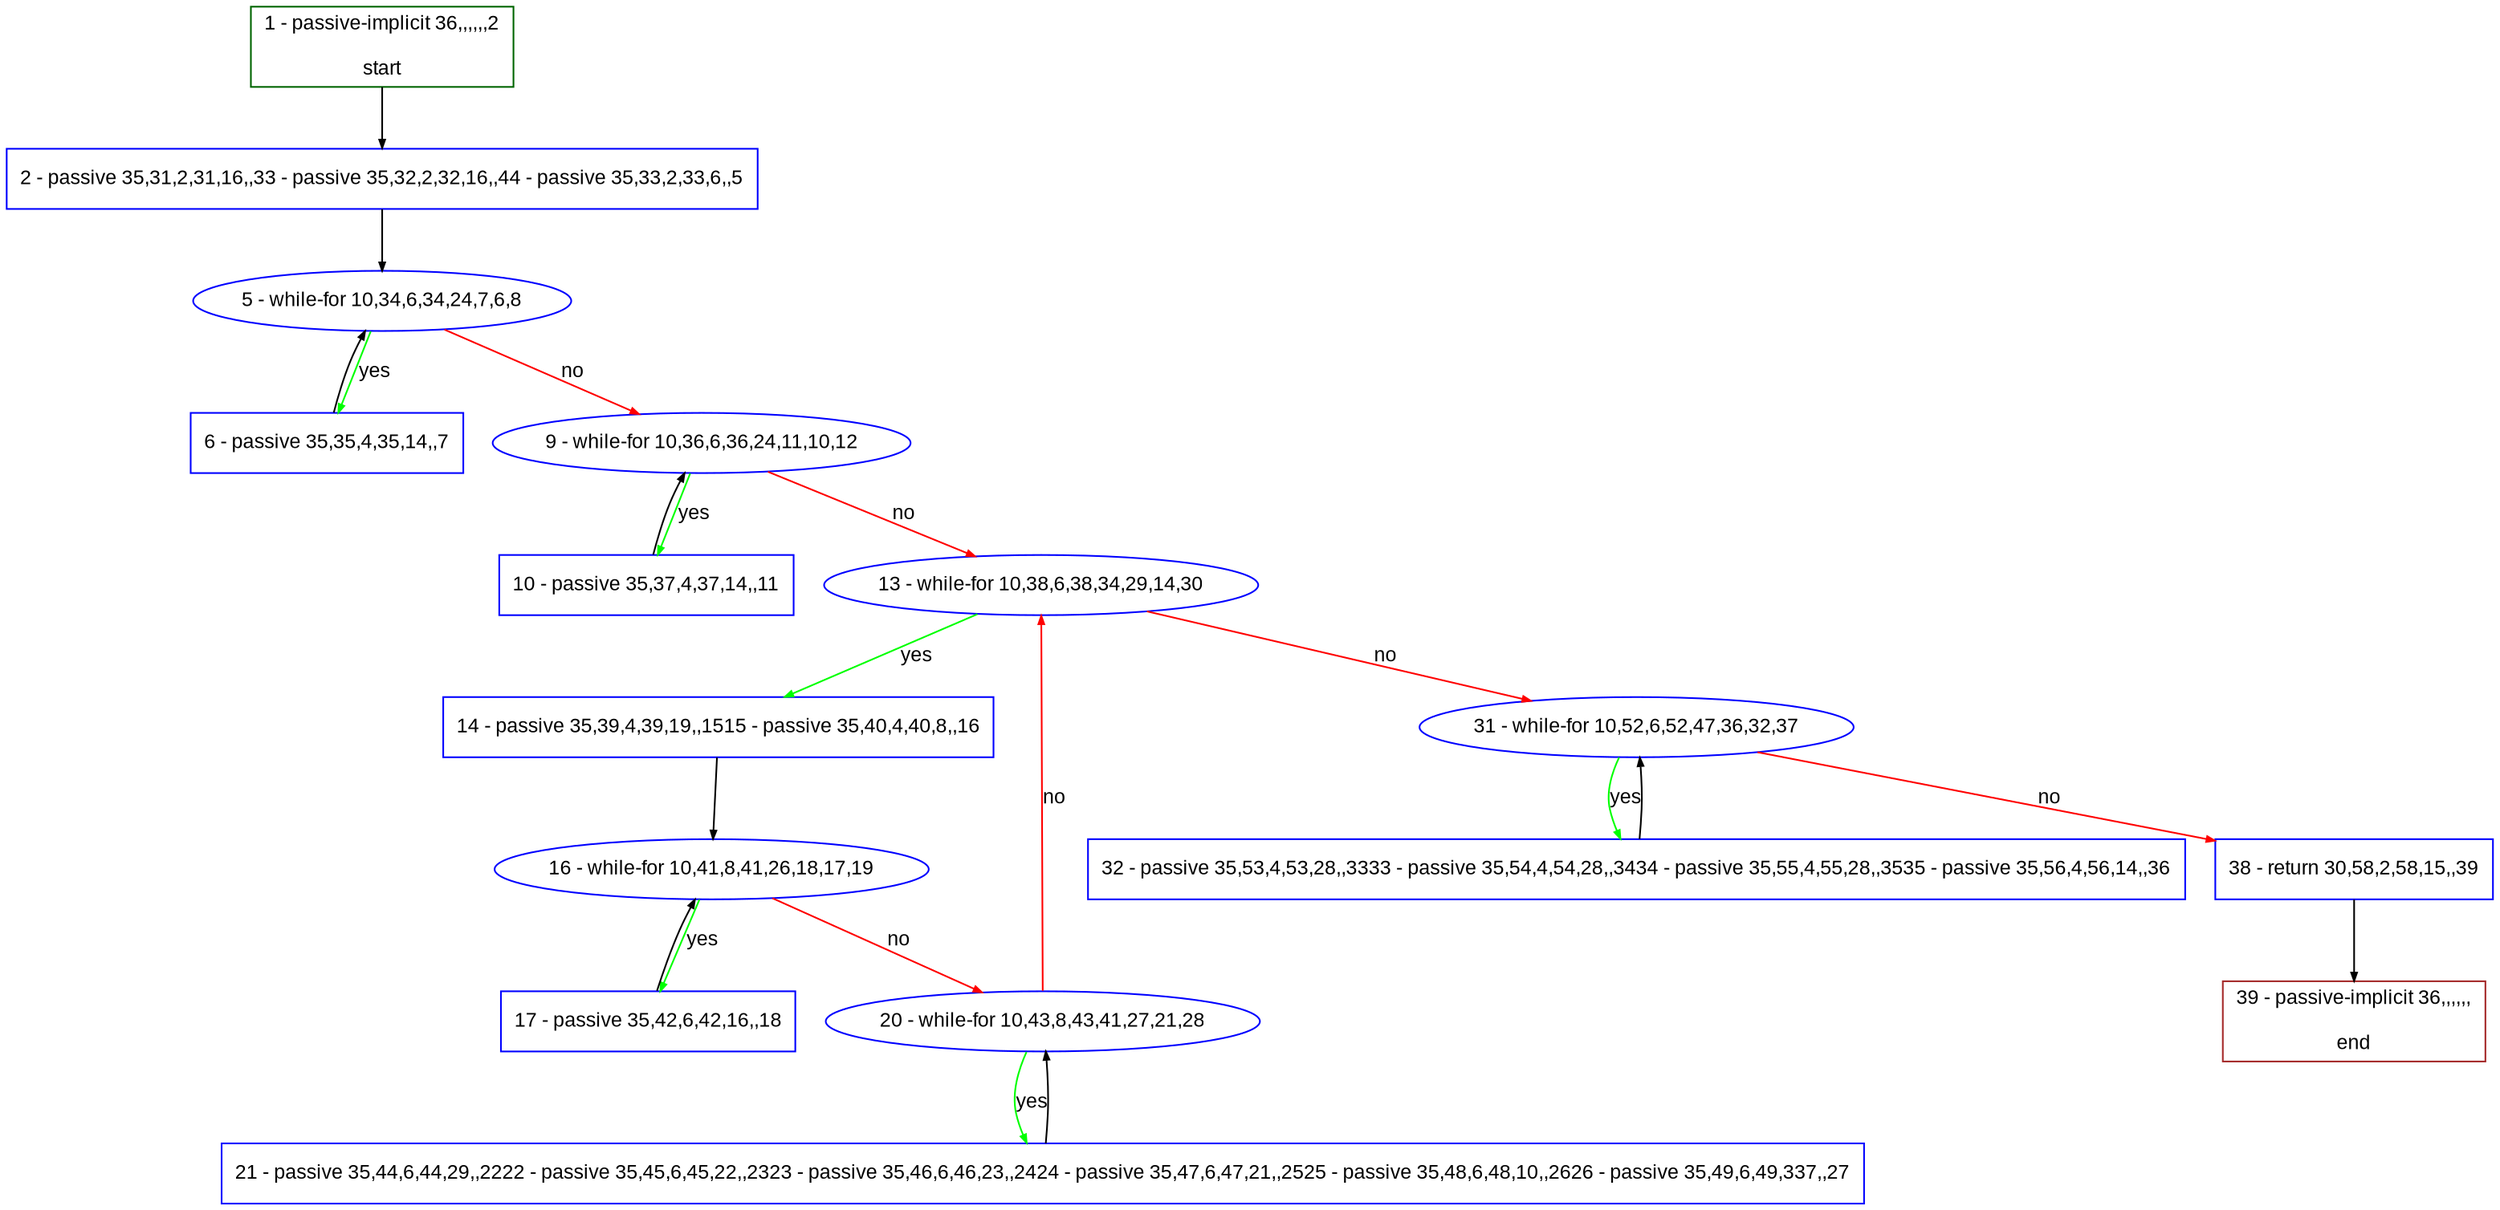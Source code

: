 digraph "" {
  graph [pack="true", label="", fontsize="12", packmode="clust", fontname="Arial", fillcolor="#FFFFCC", bgcolor="white", style="rounded,filled", compound="true"];
  node [node_initialized="no", label="", color="grey", fontsize="12", fillcolor="white", fontname="Arial", style="filled", shape="rectangle", compound="true", fixedsize="false"];
  edge [fontcolor="black", arrowhead="normal", arrowtail="none", arrowsize="0.5", ltail="", label="", color="black", fontsize="12", lhead="", fontname="Arial", dir="forward", compound="true"];
  __N1 [label="2 - passive 35,31,2,31,16,,33 - passive 35,32,2,32,16,,44 - passive 35,33,2,33,6,,5", color="#0000ff", fillcolor="#ffffff", style="filled", shape="box"];
  __N2 [label="1 - passive-implicit 36,,,,,,2\n\nstart", color="#006400", fillcolor="#ffffff", style="filled", shape="box"];
  __N3 [label="5 - while-for 10,34,6,34,24,7,6,8", color="#0000ff", fillcolor="#ffffff", style="filled", shape="oval"];
  __N4 [label="6 - passive 35,35,4,35,14,,7", color="#0000ff", fillcolor="#ffffff", style="filled", shape="box"];
  __N5 [label="9 - while-for 10,36,6,36,24,11,10,12", color="#0000ff", fillcolor="#ffffff", style="filled", shape="oval"];
  __N6 [label="10 - passive 35,37,4,37,14,,11", color="#0000ff", fillcolor="#ffffff", style="filled", shape="box"];
  __N7 [label="13 - while-for 10,38,6,38,34,29,14,30", color="#0000ff", fillcolor="#ffffff", style="filled", shape="oval"];
  __N8 [label="14 - passive 35,39,4,39,19,,1515 - passive 35,40,4,40,8,,16", color="#0000ff", fillcolor="#ffffff", style="filled", shape="box"];
  __N9 [label="31 - while-for 10,52,6,52,47,36,32,37", color="#0000ff", fillcolor="#ffffff", style="filled", shape="oval"];
  __N10 [label="16 - while-for 10,41,8,41,26,18,17,19", color="#0000ff", fillcolor="#ffffff", style="filled", shape="oval"];
  __N11 [label="17 - passive 35,42,6,42,16,,18", color="#0000ff", fillcolor="#ffffff", style="filled", shape="box"];
  __N12 [label="20 - while-for 10,43,8,43,41,27,21,28", color="#0000ff", fillcolor="#ffffff", style="filled", shape="oval"];
  __N13 [label="21 - passive 35,44,6,44,29,,2222 - passive 35,45,6,45,22,,2323 - passive 35,46,6,46,23,,2424 - passive 35,47,6,47,21,,2525 - passive 35,48,6,48,10,,2626 - passive 35,49,6,49,337,,27", color="#0000ff", fillcolor="#ffffff", style="filled", shape="box"];
  __N14 [label="32 - passive 35,53,4,53,28,,3333 - passive 35,54,4,54,28,,3434 - passive 35,55,4,55,28,,3535 - passive 35,56,4,56,14,,36", color="#0000ff", fillcolor="#ffffff", style="filled", shape="box"];
  __N15 [label="38 - return 30,58,2,58,15,,39", color="#0000ff", fillcolor="#ffffff", style="filled", shape="box"];
  __N16 [label="39 - passive-implicit 36,,,,,,\n\nend", color="#a52a2a", fillcolor="#ffffff", style="filled", shape="box"];
  __N2 -> __N1 [arrowhead="normal", arrowtail="none", color="#000000", label="", dir="forward"];
  __N1 -> __N3 [arrowhead="normal", arrowtail="none", color="#000000", label="", dir="forward"];
  __N3 -> __N4 [arrowhead="normal", arrowtail="none", color="#00ff00", label="yes", dir="forward"];
  __N4 -> __N3 [arrowhead="normal", arrowtail="none", color="#000000", label="", dir="forward"];
  __N3 -> __N5 [arrowhead="normal", arrowtail="none", color="#ff0000", label="no", dir="forward"];
  __N5 -> __N6 [arrowhead="normal", arrowtail="none", color="#00ff00", label="yes", dir="forward"];
  __N6 -> __N5 [arrowhead="normal", arrowtail="none", color="#000000", label="", dir="forward"];
  __N5 -> __N7 [arrowhead="normal", arrowtail="none", color="#ff0000", label="no", dir="forward"];
  __N7 -> __N8 [arrowhead="normal", arrowtail="none", color="#00ff00", label="yes", dir="forward"];
  __N7 -> __N9 [arrowhead="normal", arrowtail="none", color="#ff0000", label="no", dir="forward"];
  __N8 -> __N10 [arrowhead="normal", arrowtail="none", color="#000000", label="", dir="forward"];
  __N10 -> __N11 [arrowhead="normal", arrowtail="none", color="#00ff00", label="yes", dir="forward"];
  __N11 -> __N10 [arrowhead="normal", arrowtail="none", color="#000000", label="", dir="forward"];
  __N10 -> __N12 [arrowhead="normal", arrowtail="none", color="#ff0000", label="no", dir="forward"];
  __N12 -> __N7 [arrowhead="normal", arrowtail="none", color="#ff0000", label="no", dir="forward"];
  __N12 -> __N13 [arrowhead="normal", arrowtail="none", color="#00ff00", label="yes", dir="forward"];
  __N13 -> __N12 [arrowhead="normal", arrowtail="none", color="#000000", label="", dir="forward"];
  __N9 -> __N14 [arrowhead="normal", arrowtail="none", color="#00ff00", label="yes", dir="forward"];
  __N14 -> __N9 [arrowhead="normal", arrowtail="none", color="#000000", label="", dir="forward"];
  __N9 -> __N15 [arrowhead="normal", arrowtail="none", color="#ff0000", label="no", dir="forward"];
  __N15 -> __N16 [arrowhead="normal", arrowtail="none", color="#000000", label="", dir="forward"];
}
